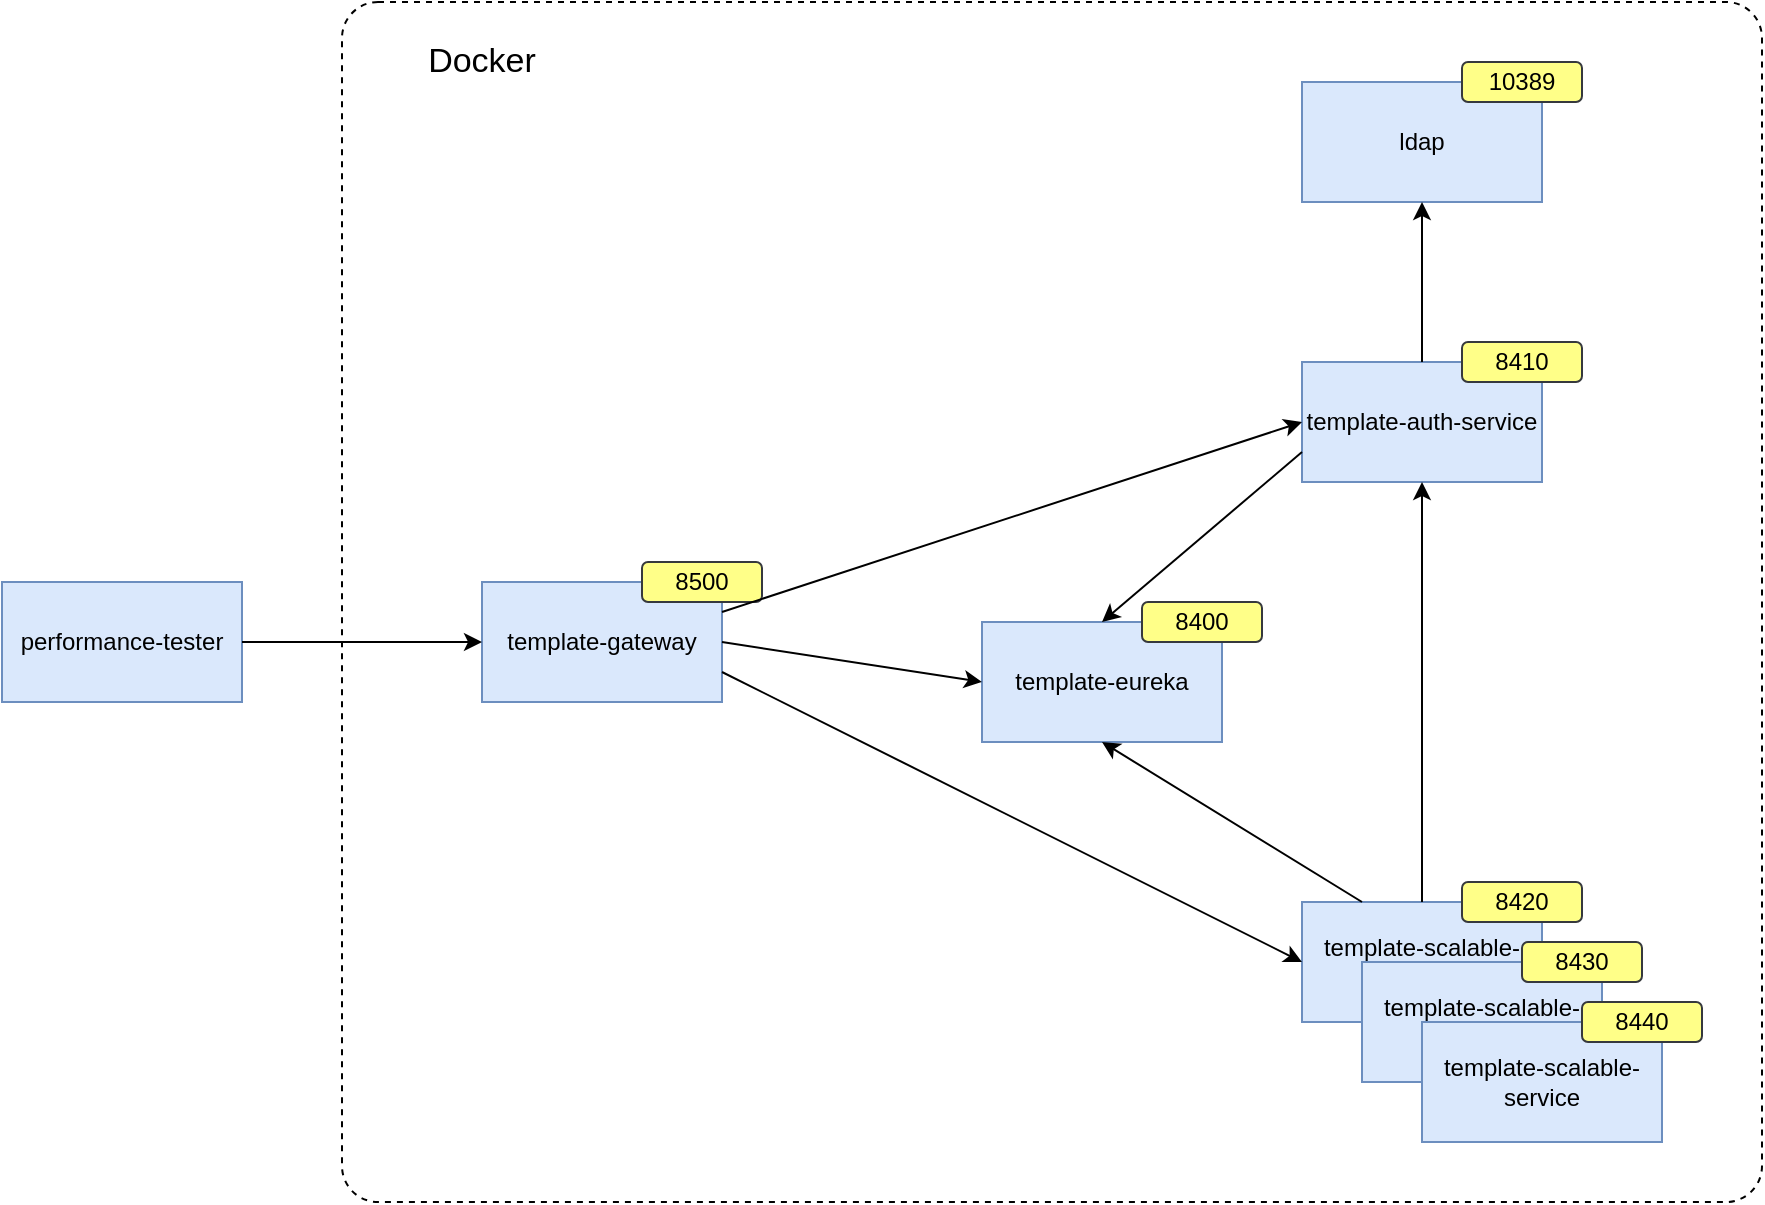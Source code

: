 <mxfile version="14.5.1" type="device"><diagram id="zkLWxr3Ve-KkZXWS_Odb" name="Page-1"><mxGraphModel dx="1486" dy="1206" grid="1" gridSize="10" guides="1" tooltips="1" connect="1" arrows="1" fold="1" page="0" pageScale="1" pageWidth="850" pageHeight="1100" math="0" shadow="0"><root><mxCell id="0"/><mxCell id="1" parent="0"/><mxCell id="SzCL9VDjmG3Q74IJDUDh-38" value="" style="rounded=1;whiteSpace=wrap;html=1;dashed=1;fillColor=none;arcSize=3;" vertex="1" parent="1"><mxGeometry x="40" y="-10" width="710" height="600" as="geometry"/></mxCell><mxCell id="SzCL9VDjmG3Q74IJDUDh-3" value="" style="group" vertex="1" connectable="0" parent="1"><mxGeometry x="110" y="270" width="140" height="70" as="geometry"/></mxCell><mxCell id="SzCL9VDjmG3Q74IJDUDh-1" value="template-gateway" style="rounded=0;whiteSpace=wrap;html=1;fillColor=#dae8fc;strokeColor=#6c8ebf;" vertex="1" parent="SzCL9VDjmG3Q74IJDUDh-3"><mxGeometry y="10" width="120" height="60" as="geometry"/></mxCell><mxCell id="SzCL9VDjmG3Q74IJDUDh-2" value="8500" style="rounded=1;whiteSpace=wrap;html=1;fillColor=#ffff88;strokeColor=#36393d;" vertex="1" parent="SzCL9VDjmG3Q74IJDUDh-3"><mxGeometry x="80" width="60" height="20" as="geometry"/></mxCell><mxCell id="SzCL9VDjmG3Q74IJDUDh-4" value="" style="group" vertex="1" connectable="0" parent="1"><mxGeometry x="360" y="290" width="140" height="70" as="geometry"/></mxCell><mxCell id="SzCL9VDjmG3Q74IJDUDh-5" value="template-eureka" style="rounded=0;whiteSpace=wrap;html=1;fillColor=#dae8fc;strokeColor=#6c8ebf;" vertex="1" parent="SzCL9VDjmG3Q74IJDUDh-4"><mxGeometry y="10" width="120" height="60" as="geometry"/></mxCell><mxCell id="SzCL9VDjmG3Q74IJDUDh-6" value="8400" style="rounded=1;whiteSpace=wrap;html=1;fillColor=#ffff88;strokeColor=#36393d;" vertex="1" parent="SzCL9VDjmG3Q74IJDUDh-4"><mxGeometry x="80" width="60" height="20" as="geometry"/></mxCell><mxCell id="SzCL9VDjmG3Q74IJDUDh-7" value="" style="group" vertex="1" connectable="0" parent="1"><mxGeometry x="520" y="160" width="140" height="70" as="geometry"/></mxCell><mxCell id="SzCL9VDjmG3Q74IJDUDh-8" value="template-auth-service" style="rounded=0;whiteSpace=wrap;html=1;fillColor=#dae8fc;strokeColor=#6c8ebf;" vertex="1" parent="SzCL9VDjmG3Q74IJDUDh-7"><mxGeometry y="10" width="120" height="60" as="geometry"/></mxCell><mxCell id="SzCL9VDjmG3Q74IJDUDh-9" value="8410" style="rounded=1;whiteSpace=wrap;html=1;fillColor=#ffff88;strokeColor=#36393d;" vertex="1" parent="SzCL9VDjmG3Q74IJDUDh-7"><mxGeometry x="80" width="60" height="20" as="geometry"/></mxCell><mxCell id="SzCL9VDjmG3Q74IJDUDh-10" value="" style="group" vertex="1" connectable="0" parent="1"><mxGeometry x="520" y="430" width="140" height="70" as="geometry"/></mxCell><mxCell id="SzCL9VDjmG3Q74IJDUDh-11" value="template-scalable-service" style="rounded=0;whiteSpace=wrap;html=1;fillColor=#dae8fc;strokeColor=#6c8ebf;" vertex="1" parent="SzCL9VDjmG3Q74IJDUDh-10"><mxGeometry y="10" width="120" height="60" as="geometry"/></mxCell><mxCell id="SzCL9VDjmG3Q74IJDUDh-12" value="8420" style="rounded=1;whiteSpace=wrap;html=1;fillColor=#ffff88;strokeColor=#36393d;" vertex="1" parent="SzCL9VDjmG3Q74IJDUDh-10"><mxGeometry x="80" width="60" height="20" as="geometry"/></mxCell><mxCell id="SzCL9VDjmG3Q74IJDUDh-22" value="" style="group" vertex="1" connectable="0" parent="1"><mxGeometry x="550" y="460" width="140" height="70" as="geometry"/></mxCell><mxCell id="SzCL9VDjmG3Q74IJDUDh-23" value="template-scalable-service" style="rounded=0;whiteSpace=wrap;html=1;fillColor=#dae8fc;strokeColor=#6c8ebf;" vertex="1" parent="SzCL9VDjmG3Q74IJDUDh-22"><mxGeometry y="10" width="120" height="60" as="geometry"/></mxCell><mxCell id="SzCL9VDjmG3Q74IJDUDh-24" value="8430" style="rounded=1;whiteSpace=wrap;html=1;fillColor=#ffff88;strokeColor=#36393d;" vertex="1" parent="SzCL9VDjmG3Q74IJDUDh-22"><mxGeometry x="80" width="60" height="20" as="geometry"/></mxCell><mxCell id="SzCL9VDjmG3Q74IJDUDh-25" value="" style="group" vertex="1" connectable="0" parent="1"><mxGeometry x="580" y="490" width="140" height="70" as="geometry"/></mxCell><mxCell id="SzCL9VDjmG3Q74IJDUDh-26" value="template-scalable-service" style="rounded=0;whiteSpace=wrap;html=1;fillColor=#dae8fc;strokeColor=#6c8ebf;" vertex="1" parent="SzCL9VDjmG3Q74IJDUDh-25"><mxGeometry y="10" width="120" height="60" as="geometry"/></mxCell><mxCell id="SzCL9VDjmG3Q74IJDUDh-27" value="8440" style="rounded=1;whiteSpace=wrap;html=1;fillColor=#ffff88;strokeColor=#36393d;" vertex="1" parent="SzCL9VDjmG3Q74IJDUDh-25"><mxGeometry x="80" width="60" height="20" as="geometry"/></mxCell><mxCell id="SzCL9VDjmG3Q74IJDUDh-28" value="" style="endArrow=classic;html=1;entryX=0.5;entryY=1;entryDx=0;entryDy=0;" edge="1" parent="1" source="SzCL9VDjmG3Q74IJDUDh-11" target="SzCL9VDjmG3Q74IJDUDh-8"><mxGeometry width="50" height="50" relative="1" as="geometry"><mxPoint x="400" y="430" as="sourcePoint"/><mxPoint x="450" y="380" as="targetPoint"/></mxGeometry></mxCell><mxCell id="SzCL9VDjmG3Q74IJDUDh-29" value="" style="endArrow=classic;html=1;entryX=0;entryY=0.5;entryDx=0;entryDy=0;exitX=1;exitY=0.25;exitDx=0;exitDy=0;" edge="1" parent="1" source="SzCL9VDjmG3Q74IJDUDh-1" target="SzCL9VDjmG3Q74IJDUDh-8"><mxGeometry width="50" height="50" relative="1" as="geometry"><mxPoint x="200" y="300" as="sourcePoint"/><mxPoint x="450" y="380" as="targetPoint"/></mxGeometry></mxCell><mxCell id="SzCL9VDjmG3Q74IJDUDh-30" value="" style="endArrow=classic;html=1;exitX=1;exitY=0.75;exitDx=0;exitDy=0;entryX=0;entryY=0.5;entryDx=0;entryDy=0;" edge="1" parent="1" source="SzCL9VDjmG3Q74IJDUDh-1" target="SzCL9VDjmG3Q74IJDUDh-11"><mxGeometry width="50" height="50" relative="1" as="geometry"><mxPoint x="400" y="430" as="sourcePoint"/><mxPoint x="450" y="380" as="targetPoint"/></mxGeometry></mxCell><mxCell id="SzCL9VDjmG3Q74IJDUDh-31" value="" style="group" vertex="1" connectable="0" parent="1"><mxGeometry x="520" y="20" width="140" height="70" as="geometry"/></mxCell><mxCell id="SzCL9VDjmG3Q74IJDUDh-32" value="ldap" style="rounded=0;whiteSpace=wrap;html=1;fillColor=#dae8fc;strokeColor=#6c8ebf;" vertex="1" parent="SzCL9VDjmG3Q74IJDUDh-31"><mxGeometry y="10" width="120" height="60" as="geometry"/></mxCell><mxCell id="SzCL9VDjmG3Q74IJDUDh-33" value="10389" style="rounded=1;whiteSpace=wrap;html=1;fillColor=#ffff88;strokeColor=#36393d;" vertex="1" parent="SzCL9VDjmG3Q74IJDUDh-31"><mxGeometry x="80" width="60" height="20" as="geometry"/></mxCell><mxCell id="SzCL9VDjmG3Q74IJDUDh-34" value="" style="endArrow=classic;html=1;entryX=0.5;entryY=1;entryDx=0;entryDy=0;exitX=0.5;exitY=0;exitDx=0;exitDy=0;" edge="1" parent="1" source="SzCL9VDjmG3Q74IJDUDh-8" target="SzCL9VDjmG3Q74IJDUDh-32"><mxGeometry width="50" height="50" relative="1" as="geometry"><mxPoint x="400" y="430" as="sourcePoint"/><mxPoint x="450" y="380" as="targetPoint"/></mxGeometry></mxCell><mxCell id="SzCL9VDjmG3Q74IJDUDh-35" value="" style="endArrow=classic;html=1;entryX=0.5;entryY=0;entryDx=0;entryDy=0;exitX=0;exitY=0.75;exitDx=0;exitDy=0;" edge="1" parent="1" source="SzCL9VDjmG3Q74IJDUDh-8" target="SzCL9VDjmG3Q74IJDUDh-5"><mxGeometry width="50" height="50" relative="1" as="geometry"><mxPoint x="400" y="430" as="sourcePoint"/><mxPoint x="450" y="380" as="targetPoint"/></mxGeometry></mxCell><mxCell id="SzCL9VDjmG3Q74IJDUDh-36" value="" style="endArrow=classic;html=1;entryX=0.5;entryY=1;entryDx=0;entryDy=0;exitX=0.25;exitY=0;exitDx=0;exitDy=0;" edge="1" parent="1" source="SzCL9VDjmG3Q74IJDUDh-11" target="SzCL9VDjmG3Q74IJDUDh-5"><mxGeometry width="50" height="50" relative="1" as="geometry"><mxPoint x="400" y="430" as="sourcePoint"/><mxPoint x="450" y="380" as="targetPoint"/></mxGeometry></mxCell><mxCell id="SzCL9VDjmG3Q74IJDUDh-37" value="" style="endArrow=classic;html=1;entryX=0;entryY=0.5;entryDx=0;entryDy=0;exitX=1;exitY=0.5;exitDx=0;exitDy=0;" edge="1" parent="1" source="SzCL9VDjmG3Q74IJDUDh-1" target="SzCL9VDjmG3Q74IJDUDh-5"><mxGeometry width="50" height="50" relative="1" as="geometry"><mxPoint x="400" y="430" as="sourcePoint"/><mxPoint x="450" y="380" as="targetPoint"/></mxGeometry></mxCell><mxCell id="SzCL9VDjmG3Q74IJDUDh-40" value="performance-tester" style="rounded=0;whiteSpace=wrap;html=1;fillColor=#dae8fc;strokeColor=#6c8ebf;" vertex="1" parent="1"><mxGeometry x="-130" y="280" width="120" height="60" as="geometry"/></mxCell><mxCell id="SzCL9VDjmG3Q74IJDUDh-42" value="" style="endArrow=classic;html=1;exitX=1;exitY=0.5;exitDx=0;exitDy=0;entryX=0;entryY=0.5;entryDx=0;entryDy=0;" edge="1" parent="1" source="SzCL9VDjmG3Q74IJDUDh-40" target="SzCL9VDjmG3Q74IJDUDh-1"><mxGeometry width="50" height="50" relative="1" as="geometry"><mxPoint x="330" y="330" as="sourcePoint"/><mxPoint x="380" y="280" as="targetPoint"/></mxGeometry></mxCell><mxCell id="SzCL9VDjmG3Q74IJDUDh-43" value="Docker" style="text;html=1;strokeColor=none;fillColor=none;align=center;verticalAlign=middle;whiteSpace=wrap;rounded=0;dashed=1;fontSize=17;" vertex="1" parent="1"><mxGeometry x="60" width="100" height="40" as="geometry"/></mxCell></root></mxGraphModel></diagram></mxfile>